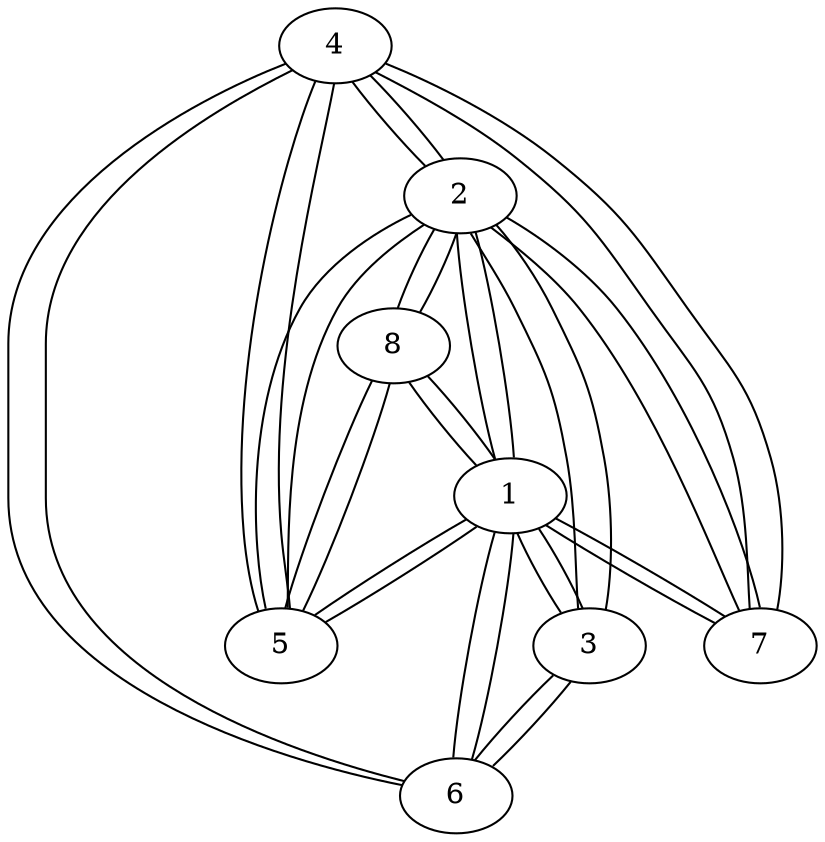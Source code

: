 graph G {
4 -- 2
4 -- 5
4 -- 7
4 -- 6
2 -- 5
2 -- 1
2 -- 7
2 -- 3
2 -- 4
2 -- 8
3 -- 2
3 -- 1
3 -- 6
1 -- 7
1 -- 8
1 -- 6
1 -- 2
1 -- 3
1 -- 5
5 -- 2
5 -- 4
5 -- 1
5 -- 8
6 -- 1
6 -- 3
6 -- 4
7 -- 1
7 -- 2
7 -- 4
8 -- 1
8 -- 2
8 -- 5
}